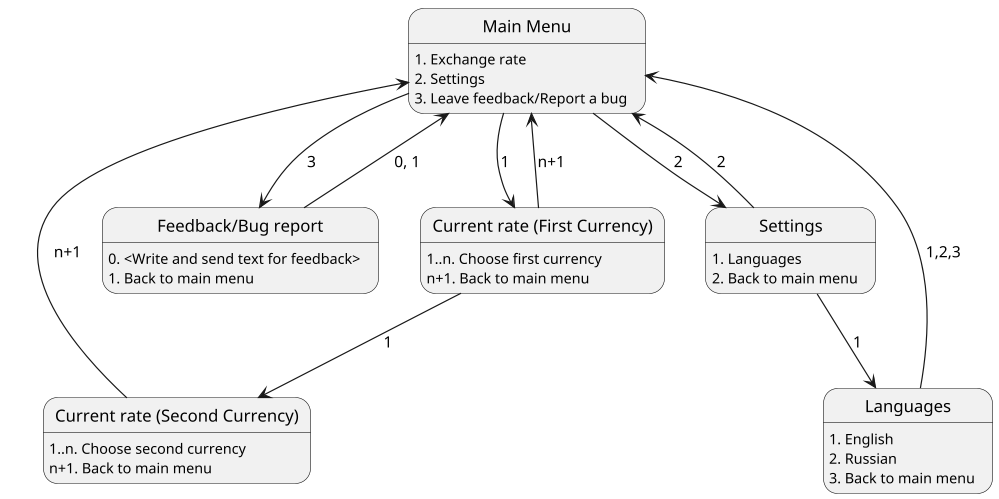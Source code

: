 http://plantuml.com/state-diagram
@startuml
scale 1000 width

state "Main Menu" as MainMenu
MainMenu : 1. Exchange rate
MainMenu : 2. Settings
MainMenu : 3. Leave feedback/Report a bug

state "Current rate (First Currency)" as CurrentRateFirst
CurrentRateFirst : 1..n. Choose first currency
CurrentRateFirst : n+1. Back to main menu

state "Current rate (Second Currency)" as CurrentRateSecond
CurrentRateSecond : 1..n. Choose second currency
CurrentRateSecond : n+1. Back to main menu

state "Feedback/Bug report" as Feedback
Feedback: 0. <Write and send text for feedback>
Feedback: 1. Back to main menu

state "Settings" as Settings
Settings: 1. Languages
Settings: 2. Back to main menu

state "Languages" as Languages
Languages: 1. English
Languages: 2. Russian
Languages: 3. Back to main menu

MainMenu --> CurrentRateFirst : 1
MainMenu --> Settings : 2
MainMenu --> Feedback : 3

CurrentRateFirst --> MainMenu : n+1
CurrentRateFirst --> CurrentRateSecond : 1
Settings --> MainMenu : 2
Settings --> Languages : 1
Feedback --> MainMenu : 0, 1
Languages --> MainMenu : 1,2,3
CurrentRateSecond --> MainMenu : n+1

@enduml
